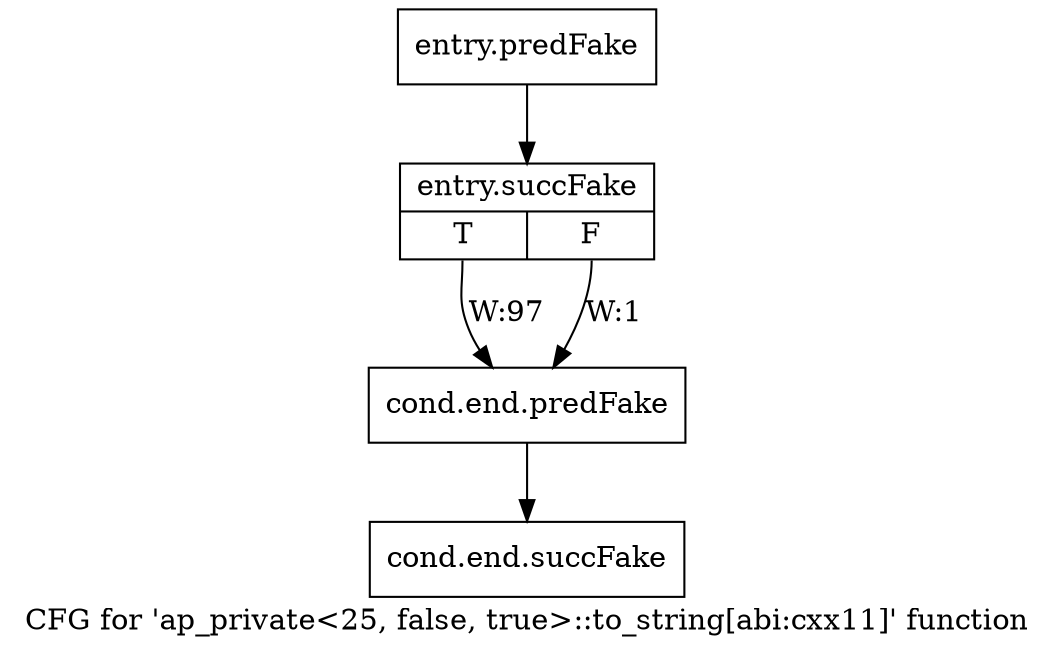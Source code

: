 digraph "CFG for 'ap_private\<25, false, true\>::to_string[abi:cxx11]' function" {
	label="CFG for 'ap_private\<25, false, true\>::to_string[abi:cxx11]' function";

	Node0x3be6be0 [shape=record,filename="",linenumber="",label="{entry.predFake}"];
	Node0x3be6be0 -> Node0x3e90080[ callList="" memoryops="" filename="/tools/Xilinx/Vitis_HLS/2022.1/include/etc/ap_private.h" execusionnum="96"];
	Node0x3e90080 [shape=record,filename="/tools/Xilinx/Vitis_HLS/2022.1/include/etc/ap_private.h",linenumber="3122",label="{entry.succFake|{<s0>T|<s1>F}}"];
	Node0x3e90080:s0 -> Node0x3be7530[label="W:97" callList="" memoryops="" filename="/tools/Xilinx/Vitis_HLS/2022.1/include/etc/ap_private.h" execusionnum="96"];
	Node0x3e90080:s1 -> Node0x3be7530[label="W:1" callList="" memoryops="" filename="/tools/Xilinx/Vitis_HLS/2022.1/include/etc/ap_private.h" execusionnum="0"];
	Node0x3be7530 [shape=record,filename="/tools/Xilinx/Vitis_HLS/2022.1/include/etc/ap_private.h",linenumber="3122",label="{cond.end.predFake}"];
	Node0x3be7530 -> Node0x3e90180[ callList="" memoryops="" filename="/tools/Xilinx/Vitis_HLS/2022.1/include/etc/ap_private.h" execusionnum="96"];
	Node0x3e90180 [shape=record,filename="/tools/Xilinx/Vitis_HLS/2022.1/include/etc/ap_private.h",linenumber="3122",label="{cond.end.succFake}"];
}
